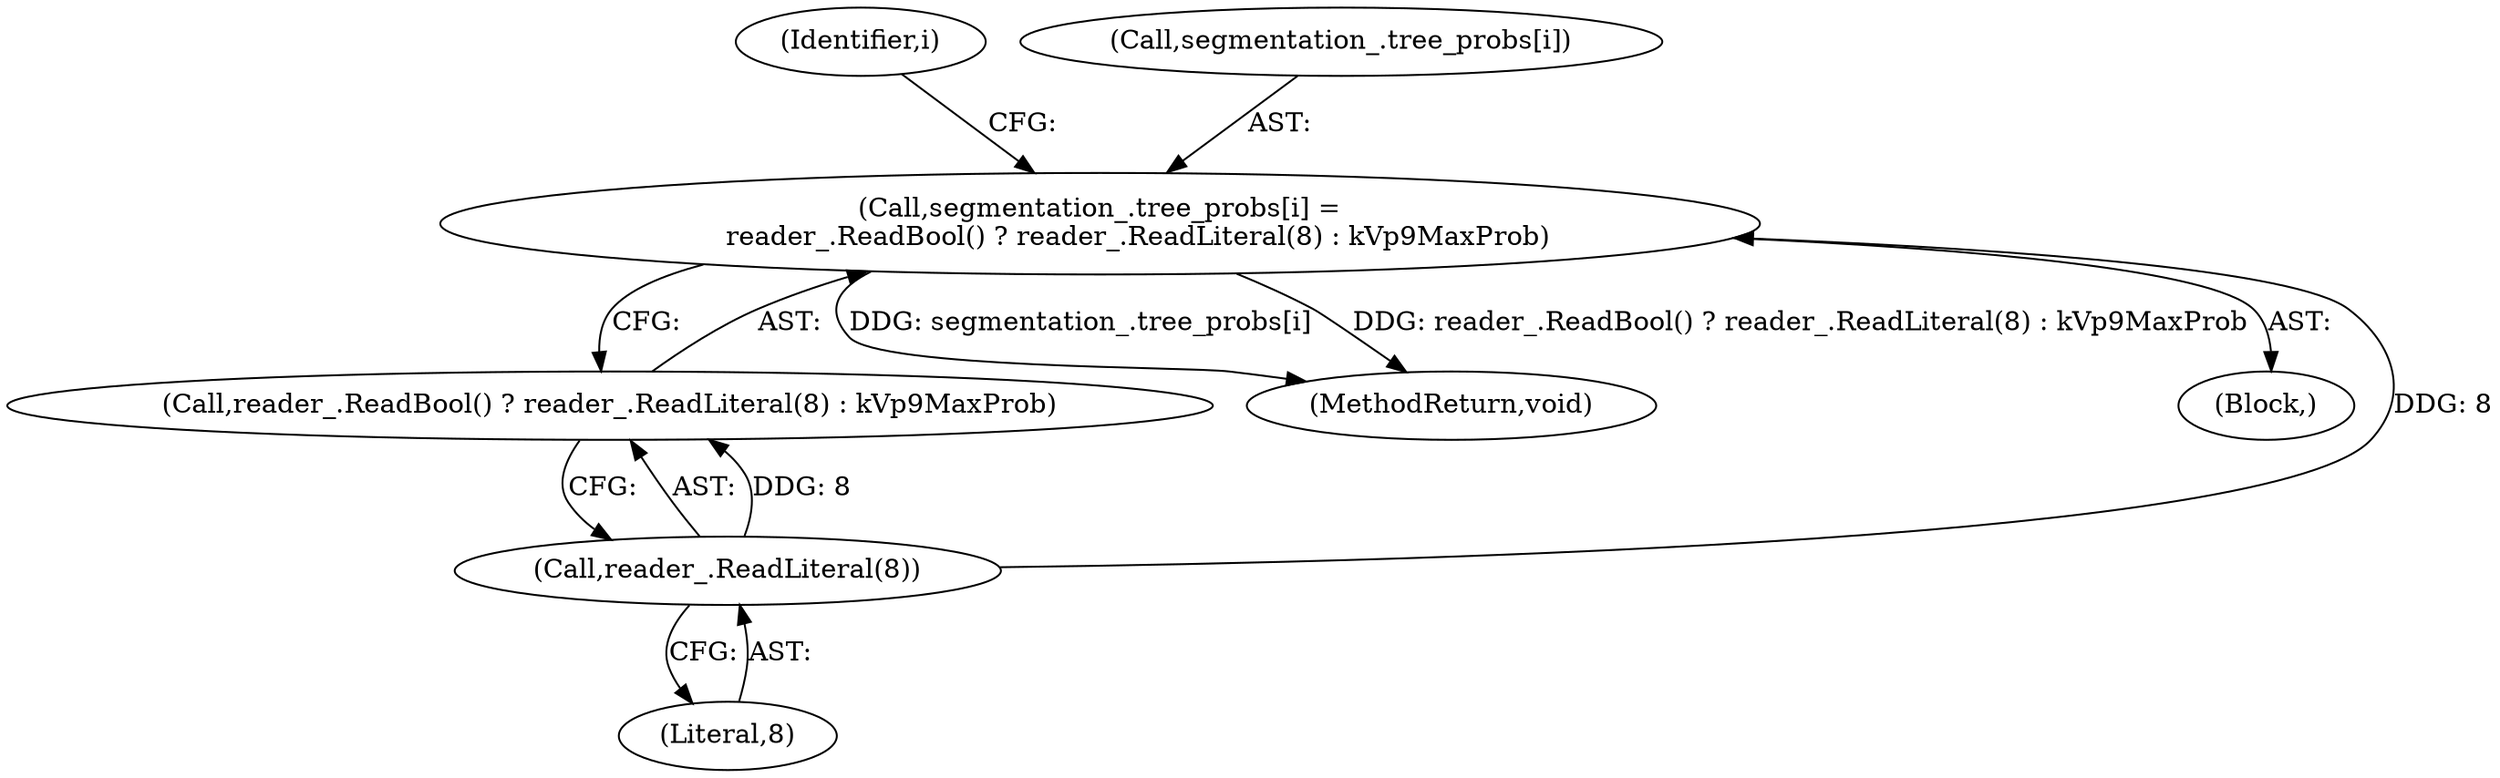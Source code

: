 digraph "1_Chrome_27c68f543e5eba779902447445dfb05ec3f5bf75_20@API" {
"1000113" [label="(Call,segmentation_.tree_probs[i] =\n         reader_.ReadBool() ? reader_.ReadLiteral(8) : kVp9MaxProb)"];
"1000121" [label="(Call,reader_.ReadLiteral(8))"];
"1000122" [label="(Literal,8)"];
"1000113" [label="(Call,segmentation_.tree_probs[i] =\n         reader_.ReadBool() ? reader_.ReadLiteral(8) : kVp9MaxProb)"];
"1000121" [label="(Call,reader_.ReadLiteral(8))"];
"1000119" [label="(Call,reader_.ReadBool() ? reader_.ReadLiteral(8) : kVp9MaxProb)"];
"1000172" [label="(MethodReturn,void)"];
"1000111" [label="(Identifier,i)"];
"1000112" [label="(Block,)"];
"1000114" [label="(Call,segmentation_.tree_probs[i])"];
"1000113" -> "1000112"  [label="AST: "];
"1000113" -> "1000119"  [label="CFG: "];
"1000114" -> "1000113"  [label="AST: "];
"1000119" -> "1000113"  [label="AST: "];
"1000111" -> "1000113"  [label="CFG: "];
"1000113" -> "1000172"  [label="DDG: segmentation_.tree_probs[i]"];
"1000113" -> "1000172"  [label="DDG: reader_.ReadBool() ? reader_.ReadLiteral(8) : kVp9MaxProb"];
"1000121" -> "1000113"  [label="DDG: 8"];
"1000121" -> "1000119"  [label="AST: "];
"1000121" -> "1000122"  [label="CFG: "];
"1000122" -> "1000121"  [label="AST: "];
"1000119" -> "1000121"  [label="CFG: "];
"1000121" -> "1000119"  [label="DDG: 8"];
}
